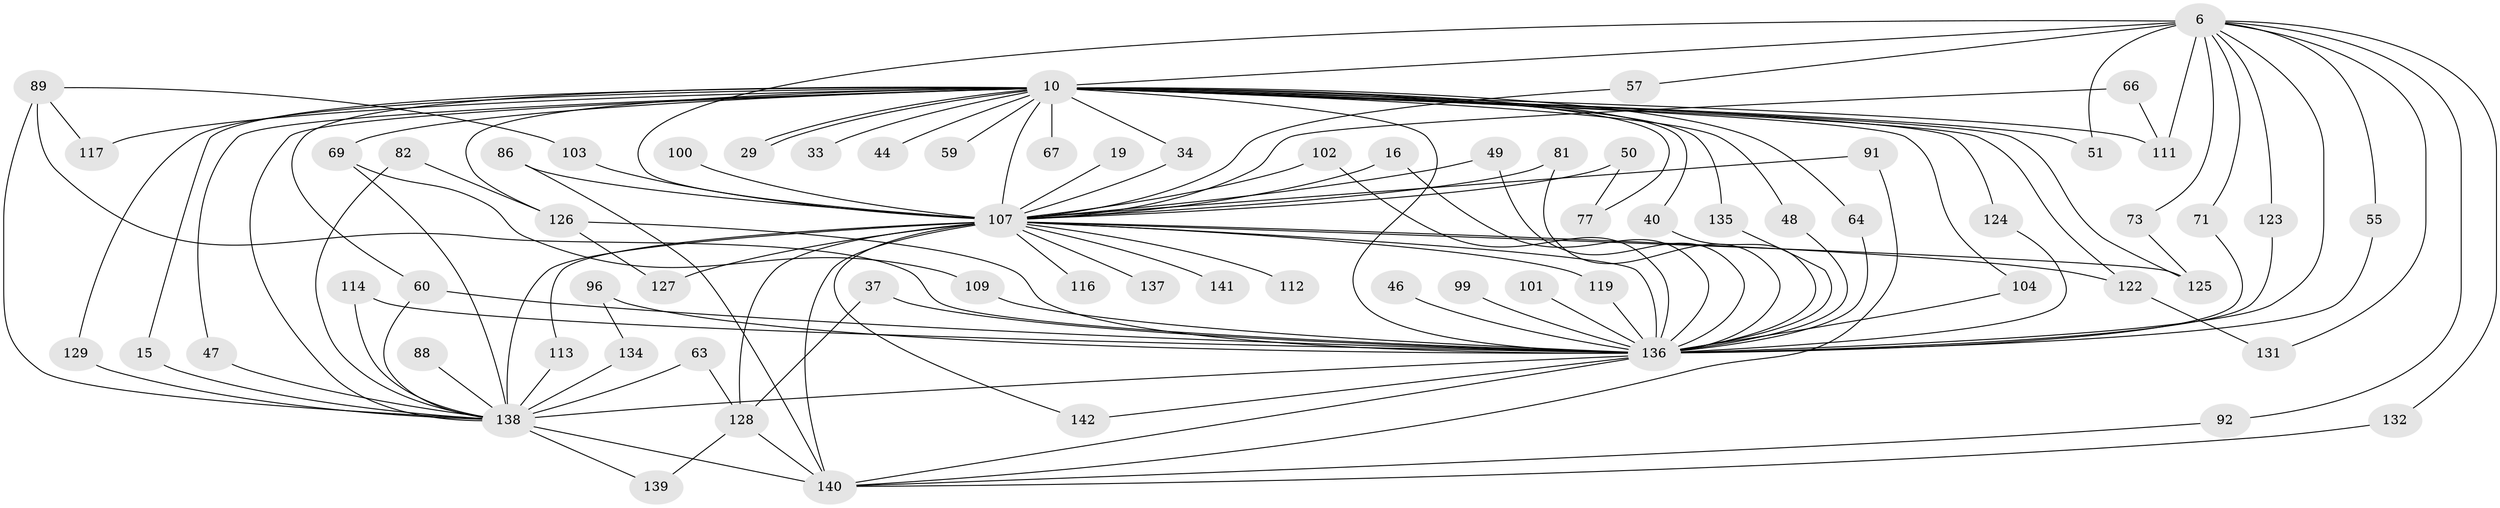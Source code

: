 // original degree distribution, {26: 0.02112676056338028, 35: 0.007042253521126761, 15: 0.007042253521126761, 25: 0.007042253521126761, 19: 0.007042253521126761, 22: 0.007042253521126761, 29: 0.007042253521126761, 21: 0.007042253521126761, 11: 0.007042253521126761, 13: 0.007042253521126761, 7: 0.014084507042253521, 5: 0.056338028169014086, 2: 0.5985915492957746, 3: 0.1619718309859155, 4: 0.06338028169014084, 9: 0.007042253521126761, 6: 0.014084507042253521}
// Generated by graph-tools (version 1.1) at 2025/46/03/09/25 04:46:08]
// undirected, 71 vertices, 127 edges
graph export_dot {
graph [start="1"]
  node [color=gray90,style=filled];
  6 [super="+3"];
  10 [super="+8+9"];
  15;
  16;
  19;
  29;
  33;
  34;
  37;
  40;
  44;
  46;
  47;
  48;
  49;
  50;
  51;
  55;
  57;
  59;
  60 [super="+22"];
  63;
  64;
  66;
  67;
  69 [super="+21"];
  71;
  73;
  77;
  81;
  82;
  86;
  88;
  89 [super="+17"];
  91 [super="+52"];
  92;
  96;
  99;
  100;
  101;
  102;
  103;
  104 [super="+76"];
  107 [super="+85+5"];
  109 [super="+108"];
  111 [super="+45"];
  112;
  113 [super="+68"];
  114;
  116;
  117;
  119;
  122 [super="+41"];
  123;
  124;
  125 [super="+93"];
  126 [super="+32"];
  127;
  128 [super="+31+95"];
  129;
  131;
  132;
  134;
  135;
  136 [super="+35+20+84+7+80+106+130"];
  137;
  138 [super="+54+115+133+121+120"];
  139;
  140 [super="+38+56+61+75"];
  141;
  142;
  6 -- 10 [weight=6];
  6 -- 51;
  6 -- 55;
  6 -- 57;
  6 -- 71;
  6 -- 73;
  6 -- 92;
  6 -- 131;
  6 -- 132;
  6 -- 123;
  6 -- 111 [weight=2];
  6 -- 107 [weight=6];
  6 -- 136 [weight=9];
  10 -- 29;
  10 -- 29;
  10 -- 33 [weight=2];
  10 -- 40;
  10 -- 67 [weight=2];
  10 -- 77;
  10 -- 117;
  10 -- 135;
  10 -- 15;
  10 -- 107 [weight=12];
  10 -- 44 [weight=2];
  10 -- 47;
  10 -- 48;
  10 -- 59 [weight=2];
  10 -- 124;
  10 -- 126 [weight=2];
  10 -- 69 [weight=3];
  10 -- 64;
  10 -- 129;
  10 -- 34;
  10 -- 111 [weight=2];
  10 -- 51;
  10 -- 60;
  10 -- 122;
  10 -- 136 [weight=10];
  10 -- 138 [weight=2];
  10 -- 125 [weight=3];
  10 -- 104 [weight=2];
  15 -- 138;
  16 -- 107;
  16 -- 136;
  19 -- 107 [weight=2];
  34 -- 107;
  37 -- 128;
  37 -- 136;
  40 -- 136;
  46 -- 136 [weight=2];
  47 -- 138;
  48 -- 136;
  49 -- 107;
  49 -- 136;
  50 -- 77;
  50 -- 107 [weight=2];
  55 -- 136;
  57 -- 107;
  60 -- 136;
  60 -- 138;
  63 -- 128;
  63 -- 138;
  64 -- 136;
  66 -- 111;
  66 -- 107;
  69 -- 109;
  69 -- 138;
  71 -- 136;
  73 -- 125;
  81 -- 107;
  81 -- 136;
  82 -- 126;
  82 -- 138;
  86 -- 140;
  86 -- 107;
  88 -- 138;
  89 -- 103;
  89 -- 117;
  89 -- 136 [weight=2];
  89 -- 138;
  91 -- 140;
  91 -- 107 [weight=2];
  92 -- 140;
  96 -- 134;
  96 -- 136 [weight=2];
  99 -- 136 [weight=2];
  100 -- 107 [weight=2];
  101 -- 136;
  102 -- 107;
  102 -- 136;
  103 -- 107;
  104 -- 136 [weight=3];
  107 -- 128;
  107 -- 138 [weight=17];
  107 -- 141;
  107 -- 112;
  107 -- 113;
  107 -- 119;
  107 -- 122 [weight=2];
  107 -- 137;
  107 -- 140;
  107 -- 142;
  107 -- 116 [weight=2];
  107 -- 125 [weight=3];
  107 -- 127;
  107 -- 136 [weight=9];
  109 -- 136 [weight=2];
  113 -- 138 [weight=4];
  114 -- 136;
  114 -- 138;
  119 -- 136;
  122 -- 131;
  123 -- 136;
  124 -- 136;
  126 -- 127;
  126 -- 136;
  128 -- 139;
  128 -- 140 [weight=3];
  129 -- 138;
  132 -- 140;
  134 -- 138;
  135 -- 136;
  136 -- 140 [weight=4];
  136 -- 142;
  136 -- 138;
  138 -- 139;
  138 -- 140 [weight=4];
}

